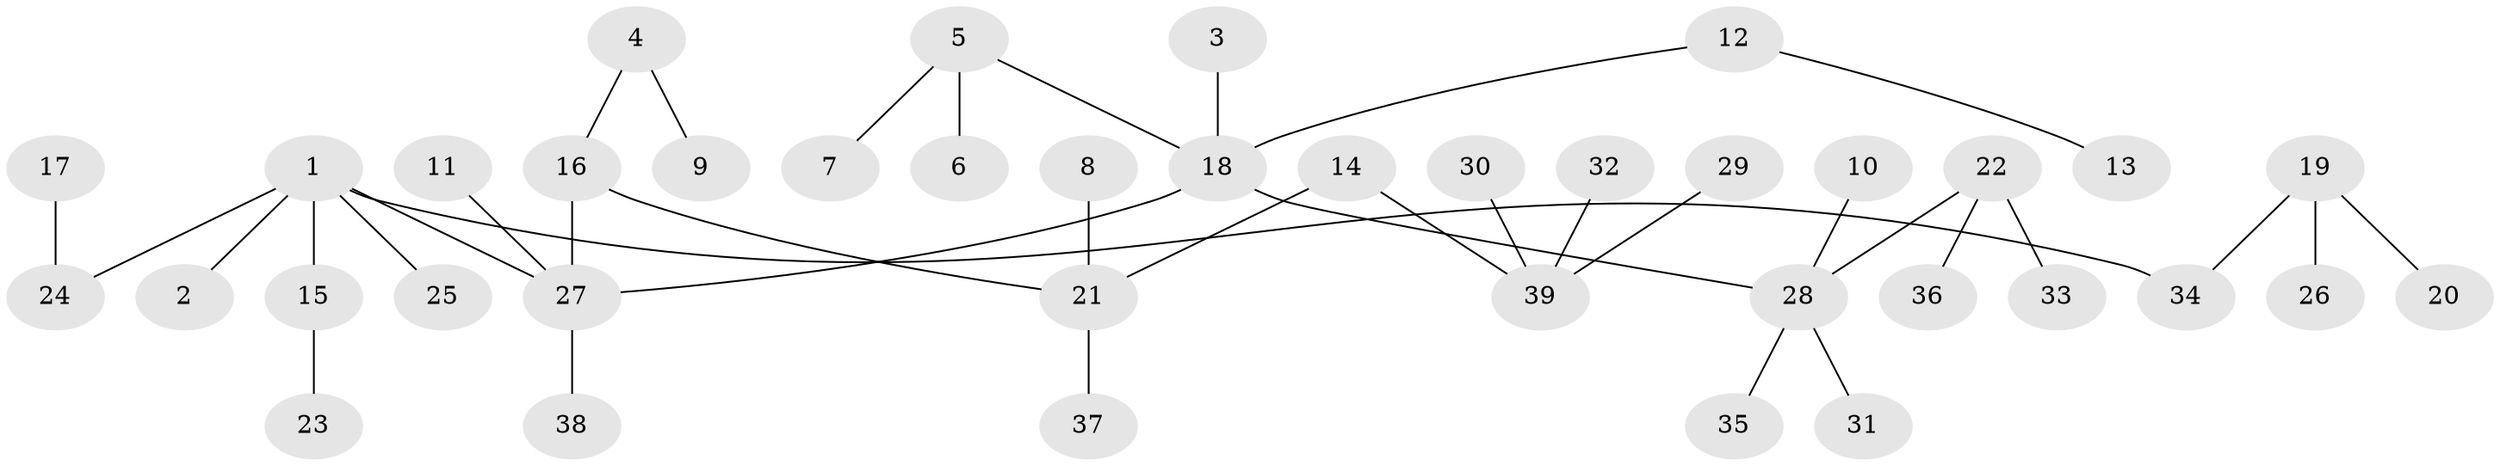 // original degree distribution, {6: 0.03896103896103896, 4: 0.05194805194805195, 2: 0.2597402597402597, 3: 0.11688311688311688, 1: 0.5064935064935064, 7: 0.012987012987012988, 5: 0.012987012987012988}
// Generated by graph-tools (version 1.1) at 2025/50/03/09/25 03:50:20]
// undirected, 39 vertices, 38 edges
graph export_dot {
graph [start="1"]
  node [color=gray90,style=filled];
  1;
  2;
  3;
  4;
  5;
  6;
  7;
  8;
  9;
  10;
  11;
  12;
  13;
  14;
  15;
  16;
  17;
  18;
  19;
  20;
  21;
  22;
  23;
  24;
  25;
  26;
  27;
  28;
  29;
  30;
  31;
  32;
  33;
  34;
  35;
  36;
  37;
  38;
  39;
  1 -- 2 [weight=1.0];
  1 -- 15 [weight=1.0];
  1 -- 24 [weight=1.0];
  1 -- 25 [weight=1.0];
  1 -- 27 [weight=1.0];
  1 -- 34 [weight=1.0];
  3 -- 18 [weight=1.0];
  4 -- 9 [weight=1.0];
  4 -- 16 [weight=1.0];
  5 -- 6 [weight=1.0];
  5 -- 7 [weight=1.0];
  5 -- 18 [weight=1.0];
  8 -- 21 [weight=1.0];
  10 -- 28 [weight=1.0];
  11 -- 27 [weight=1.0];
  12 -- 13 [weight=1.0];
  12 -- 18 [weight=1.0];
  14 -- 21 [weight=1.0];
  14 -- 39 [weight=1.0];
  15 -- 23 [weight=1.0];
  16 -- 21 [weight=1.0];
  16 -- 27 [weight=1.0];
  17 -- 24 [weight=1.0];
  18 -- 27 [weight=1.0];
  18 -- 28 [weight=1.0];
  19 -- 20 [weight=1.0];
  19 -- 26 [weight=1.0];
  19 -- 34 [weight=1.0];
  21 -- 37 [weight=1.0];
  22 -- 28 [weight=1.0];
  22 -- 33 [weight=1.0];
  22 -- 36 [weight=1.0];
  27 -- 38 [weight=1.0];
  28 -- 31 [weight=1.0];
  28 -- 35 [weight=1.0];
  29 -- 39 [weight=1.0];
  30 -- 39 [weight=1.0];
  32 -- 39 [weight=1.0];
}
